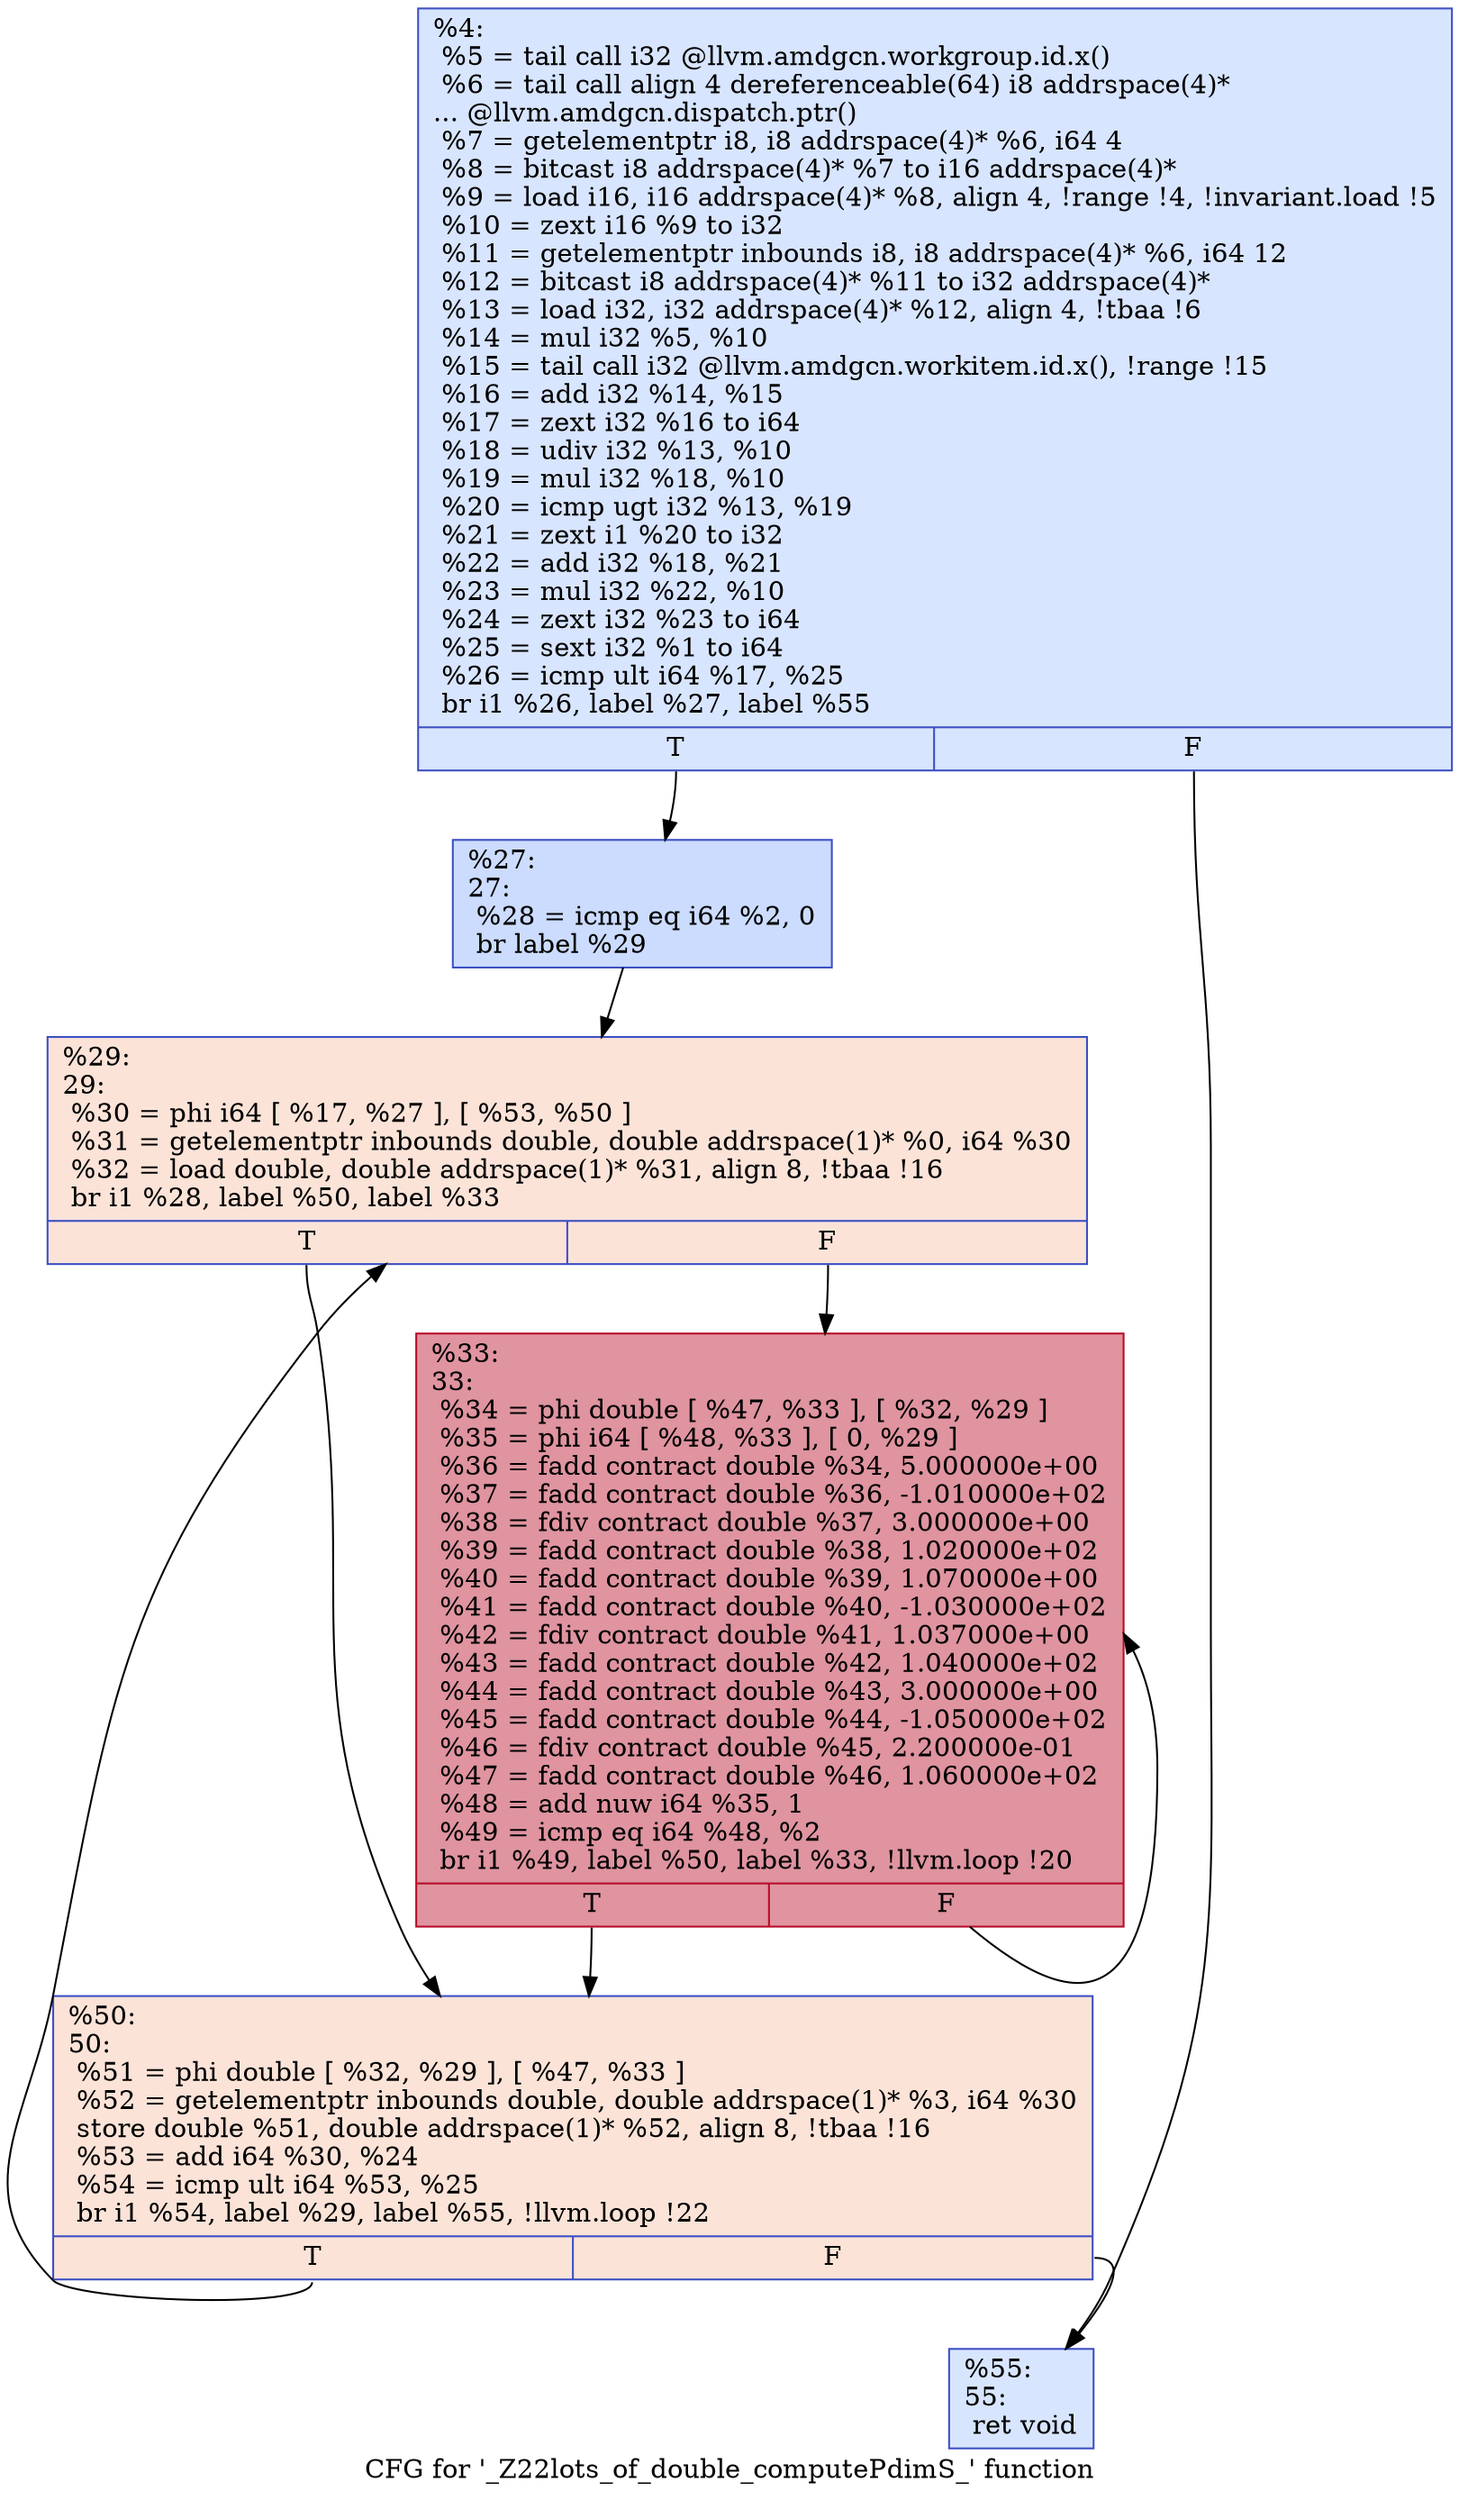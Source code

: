 digraph "CFG for '_Z22lots_of_double_computePdimS_' function" {
	label="CFG for '_Z22lots_of_double_computePdimS_' function";

	Node0x520e8a0 [shape=record,color="#3d50c3ff", style=filled, fillcolor="#a7c5fe70",label="{%4:\l  %5 = tail call i32 @llvm.amdgcn.workgroup.id.x()\l  %6 = tail call align 4 dereferenceable(64) i8 addrspace(4)*\l... @llvm.amdgcn.dispatch.ptr()\l  %7 = getelementptr i8, i8 addrspace(4)* %6, i64 4\l  %8 = bitcast i8 addrspace(4)* %7 to i16 addrspace(4)*\l  %9 = load i16, i16 addrspace(4)* %8, align 4, !range !4, !invariant.load !5\l  %10 = zext i16 %9 to i32\l  %11 = getelementptr inbounds i8, i8 addrspace(4)* %6, i64 12\l  %12 = bitcast i8 addrspace(4)* %11 to i32 addrspace(4)*\l  %13 = load i32, i32 addrspace(4)* %12, align 4, !tbaa !6\l  %14 = mul i32 %5, %10\l  %15 = tail call i32 @llvm.amdgcn.workitem.id.x(), !range !15\l  %16 = add i32 %14, %15\l  %17 = zext i32 %16 to i64\l  %18 = udiv i32 %13, %10\l  %19 = mul i32 %18, %10\l  %20 = icmp ugt i32 %13, %19\l  %21 = zext i1 %20 to i32\l  %22 = add i32 %18, %21\l  %23 = mul i32 %22, %10\l  %24 = zext i32 %23 to i64\l  %25 = sext i32 %1 to i64\l  %26 = icmp ult i64 %17, %25\l  br i1 %26, label %27, label %55\l|{<s0>T|<s1>F}}"];
	Node0x520e8a0:s0 -> Node0x5211010;
	Node0x520e8a0:s1 -> Node0x52110a0;
	Node0x5211010 [shape=record,color="#3d50c3ff", style=filled, fillcolor="#8caffe70",label="{%27:\l27:                                               \l  %28 = icmp eq i64 %2, 0\l  br label %29\l}"];
	Node0x5211010 -> Node0x5211270;
	Node0x5211270 [shape=record,color="#3d50c3ff", style=filled, fillcolor="#f6bfa670",label="{%29:\l29:                                               \l  %30 = phi i64 [ %17, %27 ], [ %53, %50 ]\l  %31 = getelementptr inbounds double, double addrspace(1)* %0, i64 %30\l  %32 = load double, double addrspace(1)* %31, align 8, !tbaa !16\l  br i1 %28, label %50, label %33\l|{<s0>T|<s1>F}}"];
	Node0x5211270:s0 -> Node0x5211360;
	Node0x5211270:s1 -> Node0x5210a50;
	Node0x5210a50 [shape=record,color="#b70d28ff", style=filled, fillcolor="#b70d2870",label="{%33:\l33:                                               \l  %34 = phi double [ %47, %33 ], [ %32, %29 ]\l  %35 = phi i64 [ %48, %33 ], [ 0, %29 ]\l  %36 = fadd contract double %34, 5.000000e+00\l  %37 = fadd contract double %36, -1.010000e+02\l  %38 = fdiv contract double %37, 3.000000e+00\l  %39 = fadd contract double %38, 1.020000e+02\l  %40 = fadd contract double %39, 1.070000e+00\l  %41 = fadd contract double %40, -1.030000e+02\l  %42 = fdiv contract double %41, 1.037000e+00\l  %43 = fadd contract double %42, 1.040000e+02\l  %44 = fadd contract double %43, 3.000000e+00\l  %45 = fadd contract double %44, -1.050000e+02\l  %46 = fdiv contract double %45, 2.200000e-01\l  %47 = fadd contract double %46, 1.060000e+02\l  %48 = add nuw i64 %35, 1\l  %49 = icmp eq i64 %48, %2\l  br i1 %49, label %50, label %33, !llvm.loop !20\l|{<s0>T|<s1>F}}"];
	Node0x5210a50:s0 -> Node0x5211360;
	Node0x5210a50:s1 -> Node0x5210a50;
	Node0x5211360 [shape=record,color="#3d50c3ff", style=filled, fillcolor="#f6bfa670",label="{%50:\l50:                                               \l  %51 = phi double [ %32, %29 ], [ %47, %33 ]\l  %52 = getelementptr inbounds double, double addrspace(1)* %3, i64 %30\l  store double %51, double addrspace(1)* %52, align 8, !tbaa !16\l  %53 = add i64 %30, %24\l  %54 = icmp ult i64 %53, %25\l  br i1 %54, label %29, label %55, !llvm.loop !22\l|{<s0>T|<s1>F}}"];
	Node0x5211360:s0 -> Node0x5211270;
	Node0x5211360:s1 -> Node0x52110a0;
	Node0x52110a0 [shape=record,color="#3d50c3ff", style=filled, fillcolor="#a7c5fe70",label="{%55:\l55:                                               \l  ret void\l}"];
}
